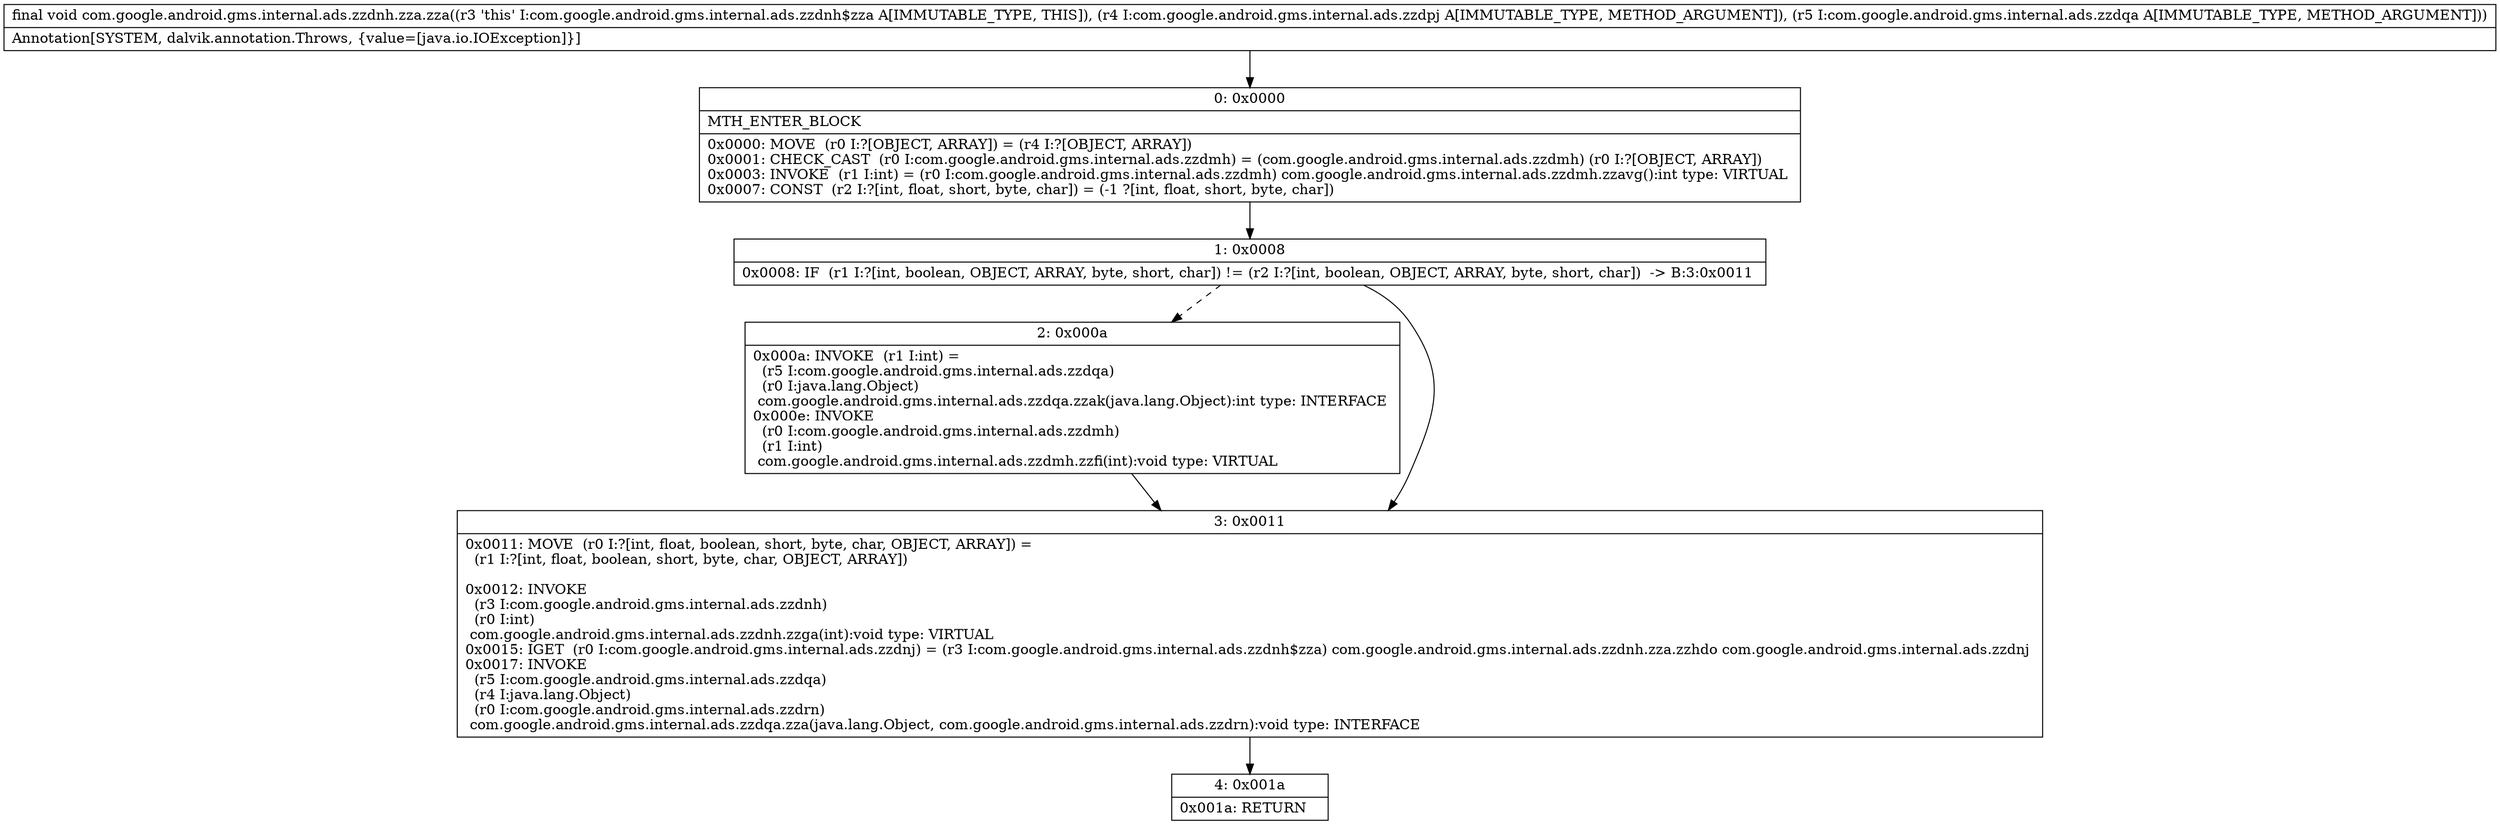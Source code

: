 digraph "CFG forcom.google.android.gms.internal.ads.zzdnh.zza.zza(Lcom\/google\/android\/gms\/internal\/ads\/zzdpj;Lcom\/google\/android\/gms\/internal\/ads\/zzdqa;)V" {
Node_0 [shape=record,label="{0\:\ 0x0000|MTH_ENTER_BLOCK\l|0x0000: MOVE  (r0 I:?[OBJECT, ARRAY]) = (r4 I:?[OBJECT, ARRAY]) \l0x0001: CHECK_CAST  (r0 I:com.google.android.gms.internal.ads.zzdmh) = (com.google.android.gms.internal.ads.zzdmh) (r0 I:?[OBJECT, ARRAY]) \l0x0003: INVOKE  (r1 I:int) = (r0 I:com.google.android.gms.internal.ads.zzdmh) com.google.android.gms.internal.ads.zzdmh.zzavg():int type: VIRTUAL \l0x0007: CONST  (r2 I:?[int, float, short, byte, char]) = (\-1 ?[int, float, short, byte, char]) \l}"];
Node_1 [shape=record,label="{1\:\ 0x0008|0x0008: IF  (r1 I:?[int, boolean, OBJECT, ARRAY, byte, short, char]) != (r2 I:?[int, boolean, OBJECT, ARRAY, byte, short, char])  \-\> B:3:0x0011 \l}"];
Node_2 [shape=record,label="{2\:\ 0x000a|0x000a: INVOKE  (r1 I:int) = \l  (r5 I:com.google.android.gms.internal.ads.zzdqa)\l  (r0 I:java.lang.Object)\l com.google.android.gms.internal.ads.zzdqa.zzak(java.lang.Object):int type: INTERFACE \l0x000e: INVOKE  \l  (r0 I:com.google.android.gms.internal.ads.zzdmh)\l  (r1 I:int)\l com.google.android.gms.internal.ads.zzdmh.zzfi(int):void type: VIRTUAL \l}"];
Node_3 [shape=record,label="{3\:\ 0x0011|0x0011: MOVE  (r0 I:?[int, float, boolean, short, byte, char, OBJECT, ARRAY]) = \l  (r1 I:?[int, float, boolean, short, byte, char, OBJECT, ARRAY])\l \l0x0012: INVOKE  \l  (r3 I:com.google.android.gms.internal.ads.zzdnh)\l  (r0 I:int)\l com.google.android.gms.internal.ads.zzdnh.zzga(int):void type: VIRTUAL \l0x0015: IGET  (r0 I:com.google.android.gms.internal.ads.zzdnj) = (r3 I:com.google.android.gms.internal.ads.zzdnh$zza) com.google.android.gms.internal.ads.zzdnh.zza.zzhdo com.google.android.gms.internal.ads.zzdnj \l0x0017: INVOKE  \l  (r5 I:com.google.android.gms.internal.ads.zzdqa)\l  (r4 I:java.lang.Object)\l  (r0 I:com.google.android.gms.internal.ads.zzdrn)\l com.google.android.gms.internal.ads.zzdqa.zza(java.lang.Object, com.google.android.gms.internal.ads.zzdrn):void type: INTERFACE \l}"];
Node_4 [shape=record,label="{4\:\ 0x001a|0x001a: RETURN   \l}"];
MethodNode[shape=record,label="{final void com.google.android.gms.internal.ads.zzdnh.zza.zza((r3 'this' I:com.google.android.gms.internal.ads.zzdnh$zza A[IMMUTABLE_TYPE, THIS]), (r4 I:com.google.android.gms.internal.ads.zzdpj A[IMMUTABLE_TYPE, METHOD_ARGUMENT]), (r5 I:com.google.android.gms.internal.ads.zzdqa A[IMMUTABLE_TYPE, METHOD_ARGUMENT]))  | Annotation[SYSTEM, dalvik.annotation.Throws, \{value=[java.io.IOException]\}]\l}"];
MethodNode -> Node_0;
Node_0 -> Node_1;
Node_1 -> Node_2[style=dashed];
Node_1 -> Node_3;
Node_2 -> Node_3;
Node_3 -> Node_4;
}

